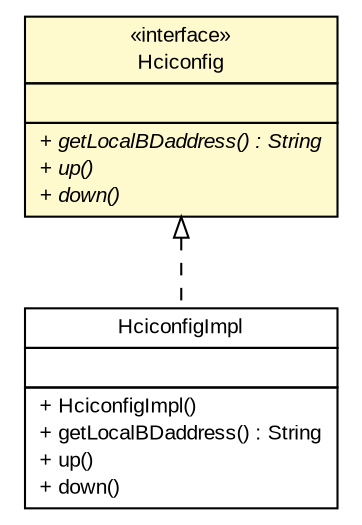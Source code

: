 #!/usr/local/bin/dot
#
# Class diagram 
# Generated by UMLGraph version R5_6 (http://www.umlgraph.org/)
#

digraph G {
	edge [fontname="arial",fontsize=10,labelfontname="arial",labelfontsize=10];
	node [fontname="arial",fontsize=10,shape=plaintext];
	nodesep=0.25;
	ranksep=0.5;
	// de.fhg.fit.biomos.sensorplatform.deprecated.HciconfigImpl
	c91 [label=<<table title="de.fhg.fit.biomos.sensorplatform.deprecated.HciconfigImpl" border="0" cellborder="1" cellspacing="0" cellpadding="2" port="p" href="./HciconfigImpl.html">
		<tr><td><table border="0" cellspacing="0" cellpadding="1">
<tr><td align="center" balign="center"> HciconfigImpl </td></tr>
		</table></td></tr>
		<tr><td><table border="0" cellspacing="0" cellpadding="1">
<tr><td align="left" balign="left">  </td></tr>
		</table></td></tr>
		<tr><td><table border="0" cellspacing="0" cellpadding="1">
<tr><td align="left" balign="left"> + HciconfigImpl() </td></tr>
<tr><td align="left" balign="left"> + getLocalBDaddress() : String </td></tr>
<tr><td align="left" balign="left"> + up() </td></tr>
<tr><td align="left" balign="left"> + down() </td></tr>
		</table></td></tr>
		</table>>, URL="./HciconfigImpl.html", fontname="arial", fontcolor="black", fontsize=10.0];
	// de.fhg.fit.biomos.sensorplatform.deprecated.Hciconfig
	c92 [label=<<table title="de.fhg.fit.biomos.sensorplatform.deprecated.Hciconfig" border="0" cellborder="1" cellspacing="0" cellpadding="2" port="p" bgcolor="lemonChiffon" href="./Hciconfig.html">
		<tr><td><table border="0" cellspacing="0" cellpadding="1">
<tr><td align="center" balign="center"> &#171;interface&#187; </td></tr>
<tr><td align="center" balign="center"> Hciconfig </td></tr>
		</table></td></tr>
		<tr><td><table border="0" cellspacing="0" cellpadding="1">
<tr><td align="left" balign="left">  </td></tr>
		</table></td></tr>
		<tr><td><table border="0" cellspacing="0" cellpadding="1">
<tr><td align="left" balign="left"><font face="arial italic" point-size="10.0"> + getLocalBDaddress() : String </font></td></tr>
<tr><td align="left" balign="left"><font face="arial italic" point-size="10.0"> + up() </font></td></tr>
<tr><td align="left" balign="left"><font face="arial italic" point-size="10.0"> + down() </font></td></tr>
		</table></td></tr>
		</table>>, URL="./Hciconfig.html", fontname="arial", fontcolor="black", fontsize=10.0];
	//de.fhg.fit.biomos.sensorplatform.deprecated.HciconfigImpl implements de.fhg.fit.biomos.sensorplatform.deprecated.Hciconfig
	c92:p -> c91:p [dir=back,arrowtail=empty,style=dashed];
}

